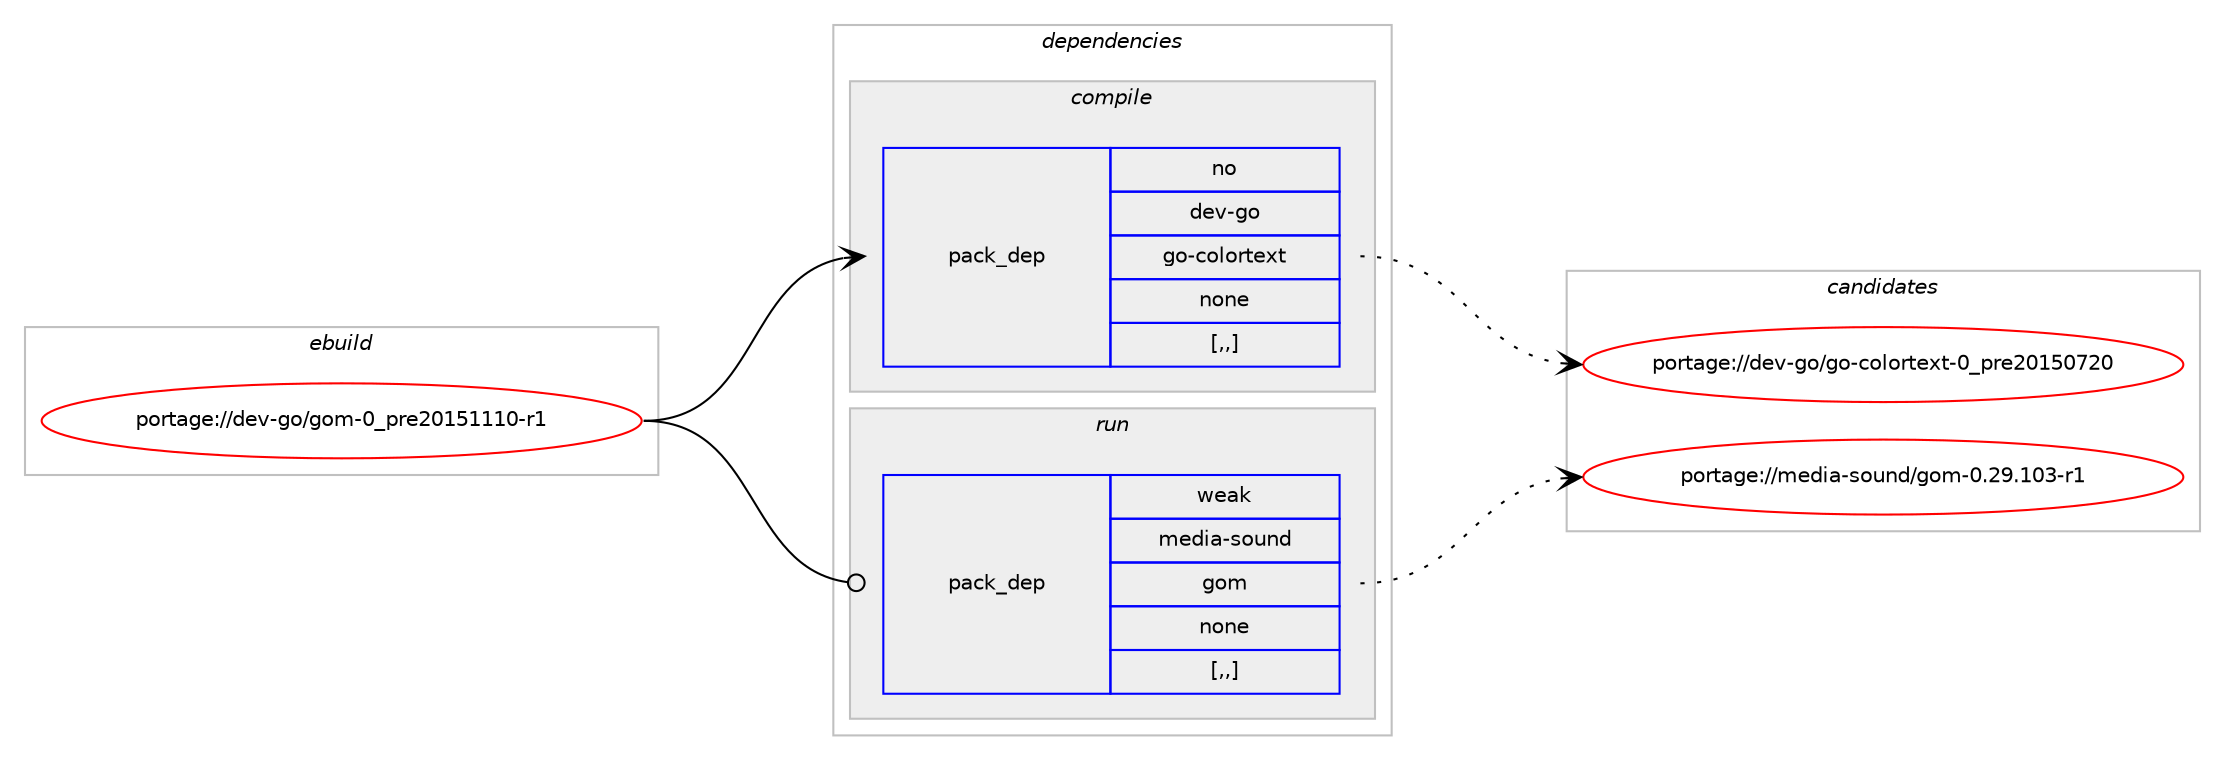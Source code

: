 digraph prolog {

# *************
# Graph options
# *************

newrank=true;
concentrate=true;
compound=true;
graph [rankdir=LR,fontname=Helvetica,fontsize=10,ranksep=1.5];#, ranksep=2.5, nodesep=0.2];
edge  [arrowhead=vee];
node  [fontname=Helvetica,fontsize=10];

# **********
# The ebuild
# **********

subgraph cluster_leftcol {
color=gray;
rank=same;
label=<<i>ebuild</i>>;
id [label="portage://dev-go/gom-0_pre20151110-r1", color=red, width=4, href="../dev-go/gom-0_pre20151110-r1.svg"];
}

# ****************
# The dependencies
# ****************

subgraph cluster_midcol {
color=gray;
label=<<i>dependencies</i>>;
subgraph cluster_compile {
fillcolor="#eeeeee";
style=filled;
label=<<i>compile</i>>;
subgraph pack53586 {
dependency73938 [label=<<TABLE BORDER="0" CELLBORDER="1" CELLSPACING="0" CELLPADDING="4" WIDTH="220"><TR><TD ROWSPAN="6" CELLPADDING="30">pack_dep</TD></TR><TR><TD WIDTH="110">no</TD></TR><TR><TD>dev-go</TD></TR><TR><TD>go-colortext</TD></TR><TR><TD>none</TD></TR><TR><TD>[,,]</TD></TR></TABLE>>, shape=none, color=blue];
}
id:e -> dependency73938:w [weight=20,style="solid",arrowhead="vee"];
}
subgraph cluster_compileandrun {
fillcolor="#eeeeee";
style=filled;
label=<<i>compile and run</i>>;
}
subgraph cluster_run {
fillcolor="#eeeeee";
style=filled;
label=<<i>run</i>>;
subgraph pack53587 {
dependency73939 [label=<<TABLE BORDER="0" CELLBORDER="1" CELLSPACING="0" CELLPADDING="4" WIDTH="220"><TR><TD ROWSPAN="6" CELLPADDING="30">pack_dep</TD></TR><TR><TD WIDTH="110">weak</TD></TR><TR><TD>media-sound</TD></TR><TR><TD>gom</TD></TR><TR><TD>none</TD></TR><TR><TD>[,,]</TD></TR></TABLE>>, shape=none, color=blue];
}
id:e -> dependency73939:w [weight=20,style="solid",arrowhead="odot"];
}
}

# **************
# The candidates
# **************

subgraph cluster_choices {
rank=same;
color=gray;
label=<<i>candidates</i>>;

subgraph choice53586 {
color=black;
nodesep=1;
choice100101118451031114710311145991111081111141161011201164548951121141015048495348555048 [label="portage://dev-go/go-colortext-0_pre20150720", color=red, width=4,href="../dev-go/go-colortext-0_pre20150720.svg"];
dependency73938:e -> choice100101118451031114710311145991111081111141161011201164548951121141015048495348555048:w [style=dotted,weight="100"];
}
subgraph choice53587 {
color=black;
nodesep=1;
choice1091011001059745115111117110100471031111094548465057464948514511449 [label="portage://media-sound/gom-0.29.103-r1", color=red, width=4,href="../media-sound/gom-0.29.103-r1.svg"];
dependency73939:e -> choice1091011001059745115111117110100471031111094548465057464948514511449:w [style=dotted,weight="100"];
}
}

}
